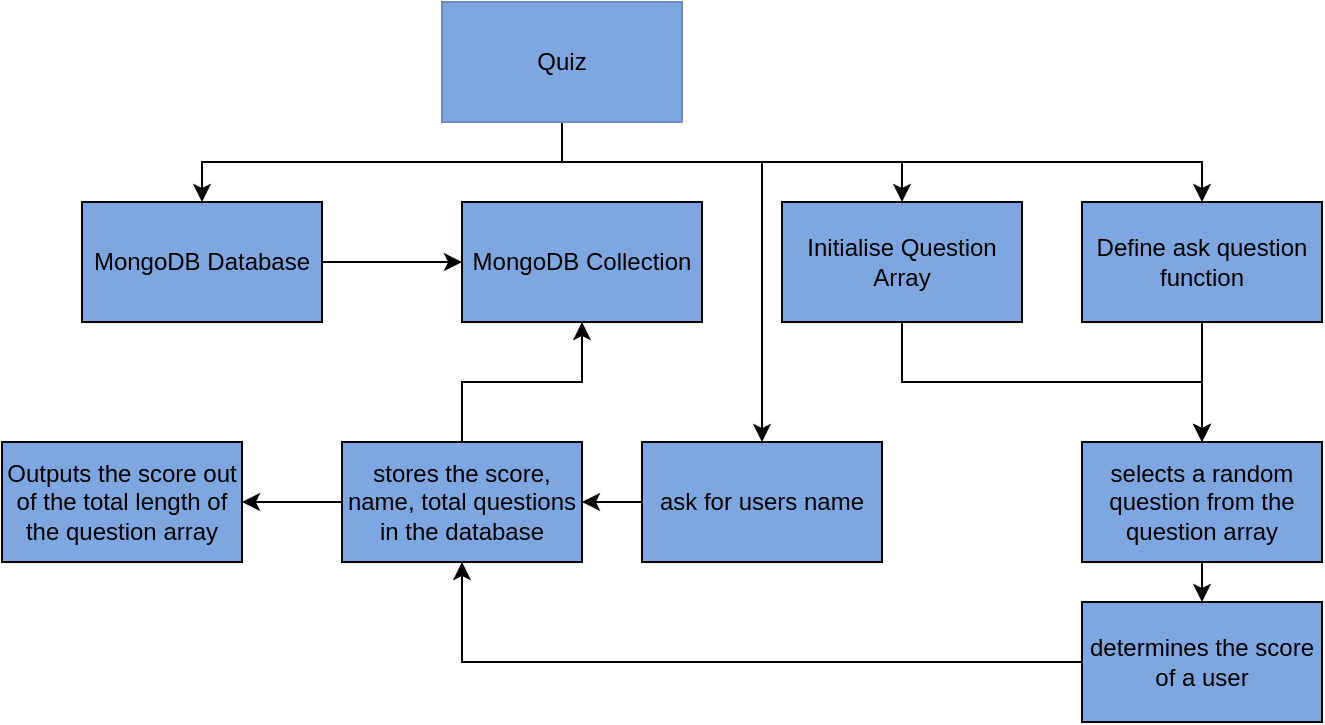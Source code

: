 <mxfile version="24.7.14">
  <diagram name="Page-1" id="d3BTNPSNrsPT12P5luTq">
    <mxGraphModel dx="1562" dy="961" grid="1" gridSize="10" guides="1" tooltips="1" connect="1" arrows="1" fold="1" page="1" pageScale="1" pageWidth="827" pageHeight="1169" math="0" shadow="0">
      <root>
        <mxCell id="0" />
        <mxCell id="1" parent="0" />
        <mxCell id="swYgRq8f7f4P6zwfwYm9-3" style="edgeStyle=orthogonalEdgeStyle;rounded=0;orthogonalLoop=1;jettySize=auto;html=1;exitX=0.5;exitY=1;exitDx=0;exitDy=0;entryX=0.5;entryY=0;entryDx=0;entryDy=0;" edge="1" parent="1" source="swYgRq8f7f4P6zwfwYm9-1" target="swYgRq8f7f4P6zwfwYm9-2">
          <mxGeometry relative="1" as="geometry" />
        </mxCell>
        <mxCell id="swYgRq8f7f4P6zwfwYm9-7" style="edgeStyle=orthogonalEdgeStyle;rounded=0;orthogonalLoop=1;jettySize=auto;html=1;exitX=0.5;exitY=1;exitDx=0;exitDy=0;entryX=0.5;entryY=0;entryDx=0;entryDy=0;" edge="1" parent="1" source="swYgRq8f7f4P6zwfwYm9-1" target="swYgRq8f7f4P6zwfwYm9-6">
          <mxGeometry relative="1" as="geometry" />
        </mxCell>
        <mxCell id="swYgRq8f7f4P6zwfwYm9-9" style="edgeStyle=orthogonalEdgeStyle;rounded=0;orthogonalLoop=1;jettySize=auto;html=1;exitX=0.5;exitY=1;exitDx=0;exitDy=0;entryX=0.5;entryY=0;entryDx=0;entryDy=0;" edge="1" parent="1" source="swYgRq8f7f4P6zwfwYm9-1" target="swYgRq8f7f4P6zwfwYm9-8">
          <mxGeometry relative="1" as="geometry" />
        </mxCell>
        <mxCell id="swYgRq8f7f4P6zwfwYm9-15" style="edgeStyle=orthogonalEdgeStyle;rounded=0;orthogonalLoop=1;jettySize=auto;html=1;exitX=0.5;exitY=1;exitDx=0;exitDy=0;entryX=0.5;entryY=0;entryDx=0;entryDy=0;" edge="1" parent="1" source="swYgRq8f7f4P6zwfwYm9-1" target="swYgRq8f7f4P6zwfwYm9-14">
          <mxGeometry relative="1" as="geometry">
            <Array as="points">
              <mxPoint x="390" y="120" />
              <mxPoint x="490" y="120" />
            </Array>
          </mxGeometry>
        </mxCell>
        <mxCell id="swYgRq8f7f4P6zwfwYm9-1" value="Quiz" style="rounded=0;whiteSpace=wrap;html=1;fillColor=#7EA6E0;strokeColor=#6c8ebf;" vertex="1" parent="1">
          <mxGeometry x="330" y="40" width="120" height="60" as="geometry" />
        </mxCell>
        <mxCell id="swYgRq8f7f4P6zwfwYm9-5" style="edgeStyle=orthogonalEdgeStyle;rounded=0;orthogonalLoop=1;jettySize=auto;html=1;exitX=1;exitY=0.5;exitDx=0;exitDy=0;entryX=0;entryY=0.5;entryDx=0;entryDy=0;" edge="1" parent="1" source="swYgRq8f7f4P6zwfwYm9-2" target="swYgRq8f7f4P6zwfwYm9-4">
          <mxGeometry relative="1" as="geometry" />
        </mxCell>
        <mxCell id="swYgRq8f7f4P6zwfwYm9-2" value="MongoDB Database" style="rounded=0;whiteSpace=wrap;html=1;fillColor=#7EA6E0;" vertex="1" parent="1">
          <mxGeometry x="150" y="140" width="120" height="60" as="geometry" />
        </mxCell>
        <mxCell id="swYgRq8f7f4P6zwfwYm9-4" value="MongoDB Collection" style="rounded=0;whiteSpace=wrap;html=1;fillColor=#7EA6E0;" vertex="1" parent="1">
          <mxGeometry x="340" y="140" width="120" height="60" as="geometry" />
        </mxCell>
        <mxCell id="swYgRq8f7f4P6zwfwYm9-13" style="edgeStyle=orthogonalEdgeStyle;rounded=0;orthogonalLoop=1;jettySize=auto;html=1;exitX=0.5;exitY=1;exitDx=0;exitDy=0;entryX=0.5;entryY=0;entryDx=0;entryDy=0;" edge="1" parent="1" source="swYgRq8f7f4P6zwfwYm9-6" target="swYgRq8f7f4P6zwfwYm9-11">
          <mxGeometry relative="1" as="geometry" />
        </mxCell>
        <mxCell id="swYgRq8f7f4P6zwfwYm9-6" value="Initialise Question Array" style="rounded=0;whiteSpace=wrap;html=1;fillColor=#7EA6E0;" vertex="1" parent="1">
          <mxGeometry x="500" y="140" width="120" height="60" as="geometry" />
        </mxCell>
        <mxCell id="swYgRq8f7f4P6zwfwYm9-10" style="edgeStyle=orthogonalEdgeStyle;rounded=0;orthogonalLoop=1;jettySize=auto;html=1;exitX=0.5;exitY=1;exitDx=0;exitDy=0;entryX=0.5;entryY=0;entryDx=0;entryDy=0;" edge="1" parent="1" source="swYgRq8f7f4P6zwfwYm9-8" target="swYgRq8f7f4P6zwfwYm9-11">
          <mxGeometry relative="1" as="geometry">
            <mxPoint x="710" y="250" as="targetPoint" />
          </mxGeometry>
        </mxCell>
        <mxCell id="swYgRq8f7f4P6zwfwYm9-8" value="Define ask question function" style="rounded=0;whiteSpace=wrap;html=1;fillColor=#7EA6E0;" vertex="1" parent="1">
          <mxGeometry x="650" y="140" width="120" height="60" as="geometry" />
        </mxCell>
        <mxCell id="swYgRq8f7f4P6zwfwYm9-19" style="edgeStyle=orthogonalEdgeStyle;rounded=0;orthogonalLoop=1;jettySize=auto;html=1;exitX=0.5;exitY=1;exitDx=0;exitDy=0;entryX=0.5;entryY=0;entryDx=0;entryDy=0;" edge="1" parent="1" source="swYgRq8f7f4P6zwfwYm9-11" target="swYgRq8f7f4P6zwfwYm9-18">
          <mxGeometry relative="1" as="geometry" />
        </mxCell>
        <mxCell id="swYgRq8f7f4P6zwfwYm9-11" value="selects a random question from the question array" style="rounded=0;whiteSpace=wrap;html=1;fillColor=#7EA6E0;" vertex="1" parent="1">
          <mxGeometry x="650" y="260" width="120" height="60" as="geometry" />
        </mxCell>
        <mxCell id="swYgRq8f7f4P6zwfwYm9-21" style="edgeStyle=orthogonalEdgeStyle;rounded=0;orthogonalLoop=1;jettySize=auto;html=1;exitX=0;exitY=0.5;exitDx=0;exitDy=0;entryX=1;entryY=0.5;entryDx=0;entryDy=0;" edge="1" parent="1" source="swYgRq8f7f4P6zwfwYm9-14" target="swYgRq8f7f4P6zwfwYm9-16">
          <mxGeometry relative="1" as="geometry" />
        </mxCell>
        <mxCell id="swYgRq8f7f4P6zwfwYm9-14" value="ask for users name" style="rounded=0;whiteSpace=wrap;html=1;fillColor=#7EA6E0;" vertex="1" parent="1">
          <mxGeometry x="430" y="260" width="120" height="60" as="geometry" />
        </mxCell>
        <mxCell id="swYgRq8f7f4P6zwfwYm9-17" style="edgeStyle=orthogonalEdgeStyle;rounded=0;orthogonalLoop=1;jettySize=auto;html=1;exitX=0.5;exitY=0;exitDx=0;exitDy=0;entryX=0.5;entryY=1;entryDx=0;entryDy=0;" edge="1" parent="1" source="swYgRq8f7f4P6zwfwYm9-16" target="swYgRq8f7f4P6zwfwYm9-4">
          <mxGeometry relative="1" as="geometry" />
        </mxCell>
        <mxCell id="swYgRq8f7f4P6zwfwYm9-23" style="edgeStyle=orthogonalEdgeStyle;rounded=0;orthogonalLoop=1;jettySize=auto;html=1;exitX=0;exitY=0.5;exitDx=0;exitDy=0;entryX=1;entryY=0.5;entryDx=0;entryDy=0;" edge="1" parent="1" source="swYgRq8f7f4P6zwfwYm9-16" target="swYgRq8f7f4P6zwfwYm9-22">
          <mxGeometry relative="1" as="geometry" />
        </mxCell>
        <mxCell id="swYgRq8f7f4P6zwfwYm9-16" value="stores the score, name, total questions in the database" style="rounded=0;whiteSpace=wrap;html=1;fillColor=#7EA6E0;" vertex="1" parent="1">
          <mxGeometry x="280" y="260" width="120" height="60" as="geometry" />
        </mxCell>
        <mxCell id="swYgRq8f7f4P6zwfwYm9-20" style="edgeStyle=orthogonalEdgeStyle;rounded=0;orthogonalLoop=1;jettySize=auto;html=1;exitX=0;exitY=0.5;exitDx=0;exitDy=0;entryX=0.5;entryY=1;entryDx=0;entryDy=0;" edge="1" parent="1" source="swYgRq8f7f4P6zwfwYm9-18" target="swYgRq8f7f4P6zwfwYm9-16">
          <mxGeometry relative="1" as="geometry" />
        </mxCell>
        <mxCell id="swYgRq8f7f4P6zwfwYm9-18" value="determines the score of a user" style="rounded=0;whiteSpace=wrap;html=1;fillColor=#7EA6E0;" vertex="1" parent="1">
          <mxGeometry x="650" y="340" width="120" height="60" as="geometry" />
        </mxCell>
        <mxCell id="swYgRq8f7f4P6zwfwYm9-22" value="Outputs the score out of the total length of the question array" style="rounded=0;whiteSpace=wrap;html=1;fillColor=#7EA6E0;" vertex="1" parent="1">
          <mxGeometry x="110" y="260" width="120" height="60" as="geometry" />
        </mxCell>
      </root>
    </mxGraphModel>
  </diagram>
</mxfile>
